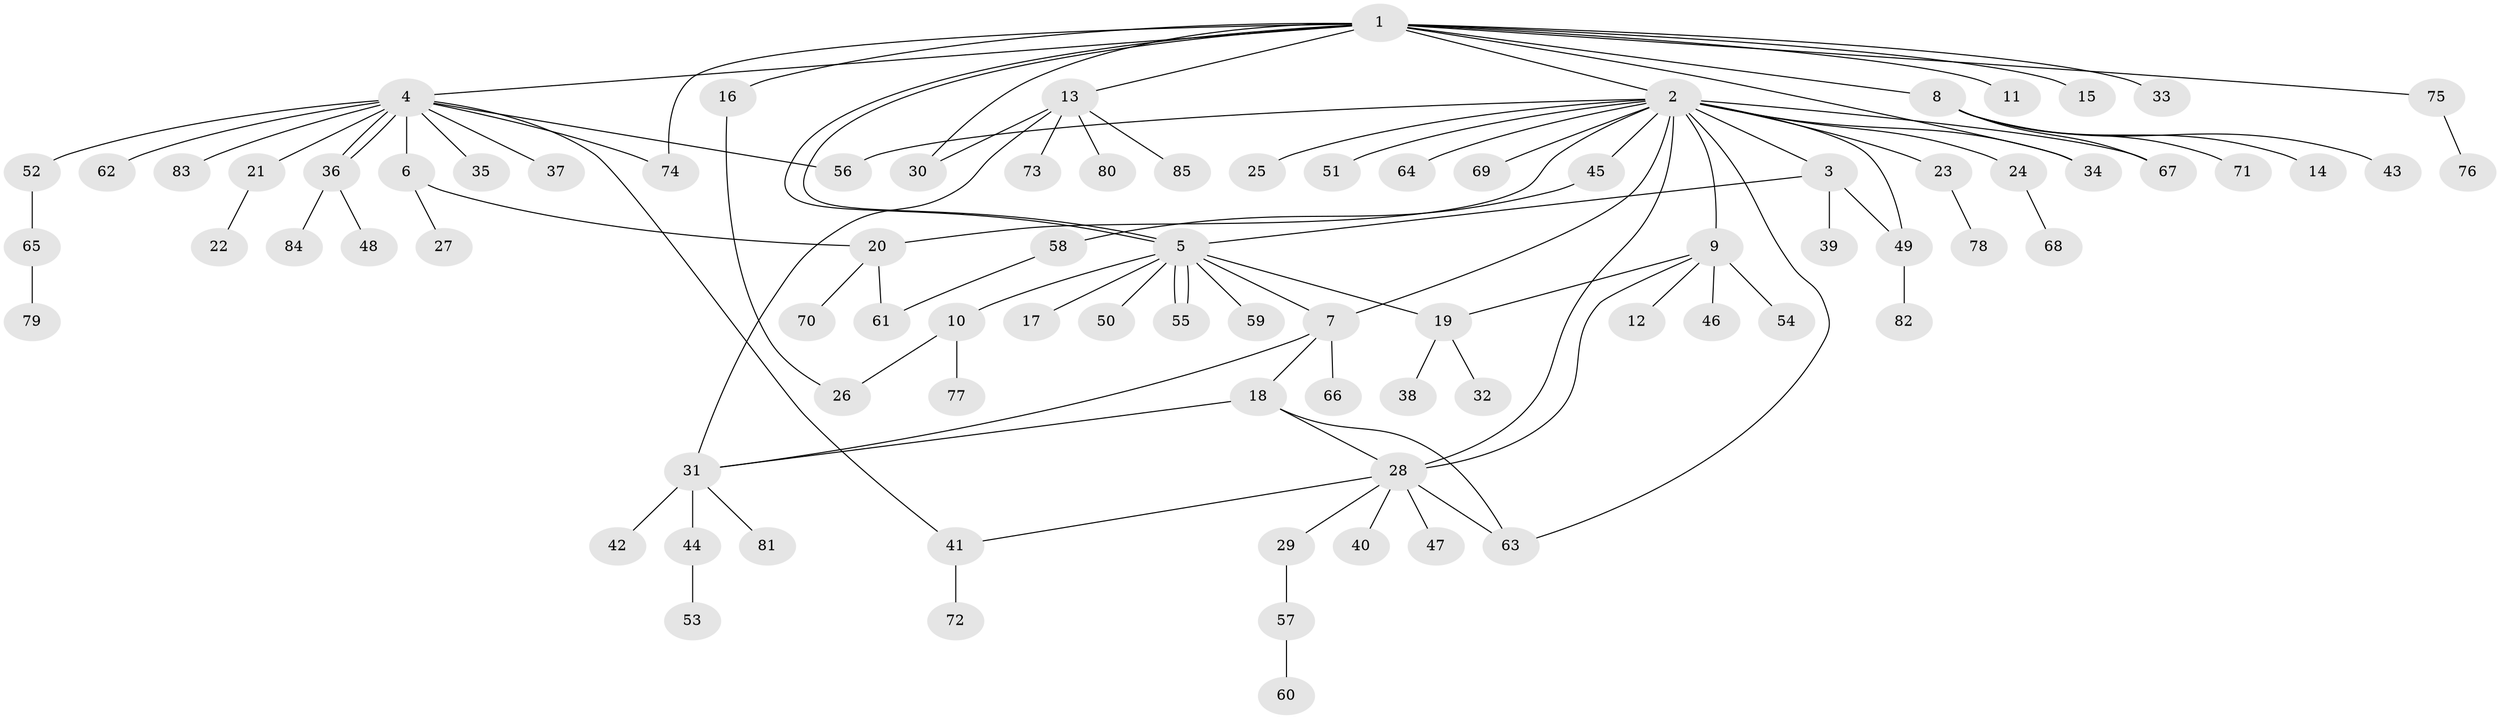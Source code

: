 // Generated by graph-tools (version 1.1) at 2025/35/03/09/25 02:35:52]
// undirected, 85 vertices, 106 edges
graph export_dot {
graph [start="1"]
  node [color=gray90,style=filled];
  1;
  2;
  3;
  4;
  5;
  6;
  7;
  8;
  9;
  10;
  11;
  12;
  13;
  14;
  15;
  16;
  17;
  18;
  19;
  20;
  21;
  22;
  23;
  24;
  25;
  26;
  27;
  28;
  29;
  30;
  31;
  32;
  33;
  34;
  35;
  36;
  37;
  38;
  39;
  40;
  41;
  42;
  43;
  44;
  45;
  46;
  47;
  48;
  49;
  50;
  51;
  52;
  53;
  54;
  55;
  56;
  57;
  58;
  59;
  60;
  61;
  62;
  63;
  64;
  65;
  66;
  67;
  68;
  69;
  70;
  71;
  72;
  73;
  74;
  75;
  76;
  77;
  78;
  79;
  80;
  81;
  82;
  83;
  84;
  85;
  1 -- 2;
  1 -- 4;
  1 -- 5;
  1 -- 5;
  1 -- 8;
  1 -- 11;
  1 -- 13;
  1 -- 15;
  1 -- 16;
  1 -- 30;
  1 -- 33;
  1 -- 34;
  1 -- 74;
  1 -- 75;
  2 -- 3;
  2 -- 7;
  2 -- 9;
  2 -- 20;
  2 -- 23;
  2 -- 24;
  2 -- 25;
  2 -- 28;
  2 -- 34;
  2 -- 45;
  2 -- 49;
  2 -- 51;
  2 -- 56;
  2 -- 63;
  2 -- 64;
  2 -- 67;
  2 -- 69;
  3 -- 5;
  3 -- 39;
  3 -- 49;
  4 -- 6;
  4 -- 21;
  4 -- 35;
  4 -- 36;
  4 -- 36;
  4 -- 37;
  4 -- 41;
  4 -- 52;
  4 -- 56;
  4 -- 62;
  4 -- 74;
  4 -- 83;
  5 -- 7;
  5 -- 10;
  5 -- 17;
  5 -- 19;
  5 -- 50;
  5 -- 55;
  5 -- 55;
  5 -- 59;
  6 -- 20;
  6 -- 27;
  7 -- 18;
  7 -- 31;
  7 -- 66;
  8 -- 14;
  8 -- 43;
  8 -- 67;
  8 -- 71;
  9 -- 12;
  9 -- 19;
  9 -- 28;
  9 -- 46;
  9 -- 54;
  10 -- 26;
  10 -- 77;
  13 -- 30;
  13 -- 31;
  13 -- 73;
  13 -- 80;
  13 -- 85;
  16 -- 26;
  18 -- 28;
  18 -- 31;
  18 -- 63;
  19 -- 32;
  19 -- 38;
  20 -- 61;
  20 -- 70;
  21 -- 22;
  23 -- 78;
  24 -- 68;
  28 -- 29;
  28 -- 40;
  28 -- 41;
  28 -- 47;
  28 -- 63;
  29 -- 57;
  31 -- 42;
  31 -- 44;
  31 -- 81;
  36 -- 48;
  36 -- 84;
  41 -- 72;
  44 -- 53;
  45 -- 58;
  49 -- 82;
  52 -- 65;
  57 -- 60;
  58 -- 61;
  65 -- 79;
  75 -- 76;
}
